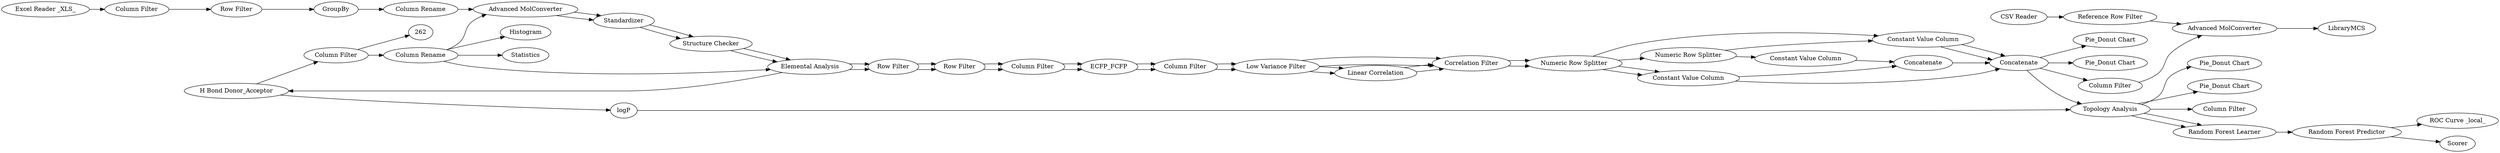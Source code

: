 digraph {
	8 [label="Excel Reader _XLS_"]
	10 [label=Partitioning]
	21 [label=Statistics]
	22 [label=Histogram]
	24 [label="Numeric Row Splitter"]
	25 [label="Numeric Row Splitter"]
	26 [label="Constant Value Column"]
	27 [label="Constant Value Column"]
	28 [label="Constant Value Column"]
	29 [label=Concatenate]
	30 [label=Concatenate]
	32 [label="Pie_Donut Chart"]
	59 [label="Low Variance Filter"]
	61 [label="Correlation Filter"]
	62 [label="Linear Correlation"]
	7 [label="Elemental Analysis"]
	8 [label="H Bond Donor_Acceptor"]
	9 [label=logP]
	10 [label="Topology Analysis"]
	13 [label="Column Filter"]
	24 [label="Numeric Row Splitter"]
	26 [label="Constant Value Column"]
	28 [label="Constant Value Column"]
	30 [label=Concatenate]
	164 [label="CSV Writer"]
	165 [label="Column Filter"]
	166 [label="Excel Reader _XLS_"]
	238 [label="ROC Curve _local_"]
	170 [label="Random Forest Learner"]
	171 [label="Random Forest Predictor"]
	23 [label="Advanced MolConverter"]
	144 [label=Standardizer]
	157 [label="Structure Checker"]
	7 [label="Elemental Analysis"]
	14 [label="Row Filter"]
	15 [label="Row Filter"]
	76 [label="Column Filter"]
	77 [label="Column Filter"]
	79 [label=ECFP_FCFP]
	254 [label="Pie_Donut Chart"]
	59 [label="Low Variance Filter"]
	61 [label="Correlation Filter"]
	62 [label="Linear Correlation"]
	256 [label="Column Rename"]
	23 [label="Advanced MolConverter"]
	144 [label=Standardizer]
	157 [label="Structure Checker"]
	7 [label="Elemental Analysis"]
	14 [label="Row Filter"]
	15 [label="Row Filter"]
	76 [label="Column Filter"]
	77 [label="Column Filter"]
	79 [label=ECFP_FCFP]
	258 [label="Column Filter"]
	259 [label="Pie_Donut Chart"]
	260 [label="Pie_Donut Chart"]
	261 [label=Scorer]
	161 [label="CSV Reader"]
	162 [label="Reference Row Filter"]
	163 [label=LibraryMCS]
	164 [label="Advanced MolConverter"]
	247 [label=GroupBy]
	248 [label="Column Filter"]
	249 [label="Row Filter"]
	252 [label="Column Rename"]
	24 -> 25
	24 -> 26
	25 -> 27
	25 -> 28
	26 -> 29
	27 -> 29
	28 -> 30
	29 -> 30
	59 -> 62
	59 -> 61
	62 -> 61
	7 -> 8
	8 -> 9
	9 -> 10
	10 -> 13
	24 -> 26
	24 -> 28
	26 -> 30
	28 -> 30
	170 -> 171
	144 -> 157
	7 -> 14
	14 -> 15
	77 -> 79
	79 -> 76
	23 -> 144
	157 -> 7
	15 -> 77
	59 -> 62
	59 -> 61
	62 -> 61
	144 -> 157
	7 -> 14
	14 -> 15
	77 -> 79
	79 -> 76
	23 -> 144
	157 -> 7
	15 -> 77
	161 -> 162
	162 -> 164
	164 -> 163
	247 -> 252
	248 -> 249
	249 -> 247
	8 -> 258
	10 -> 259
	10 -> 260
	10 -> 170
	10 -> 170
	30 -> 165
	30 -> 32
	61 -> 24
	30 -> 10
	30 -> 254
	165 -> 164
	166 -> 248
	171 -> 238
	171 -> 261
	76 -> 59
	61 -> 24
	256 -> 23
	256 -> 7
	256 -> 21
	256 -> 22
	76 -> 59
	258 -> 256
	258 -> 262
	252 -> 23
	rankdir=LR
}
